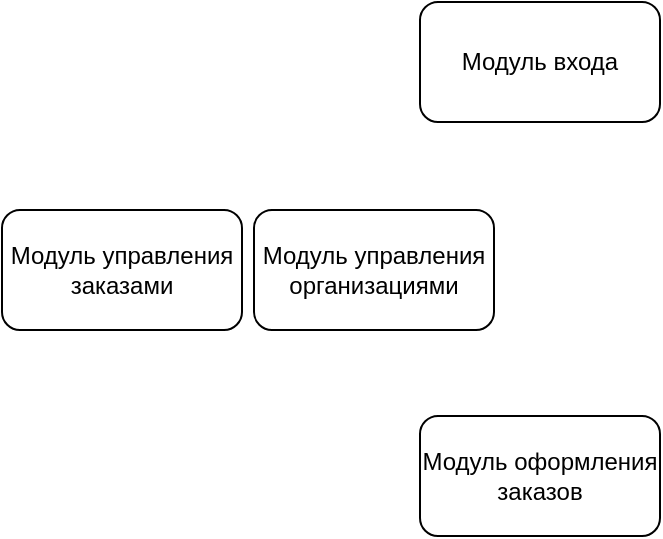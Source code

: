 <mxfile version="25.0.3">
  <diagram name="Страница — 1" id="tnExFFJH4bviw5SdK5DE">
    <mxGraphModel dx="1197" dy="771" grid="0" gridSize="10" guides="1" tooltips="1" connect="1" arrows="1" fold="1" page="0" pageScale="1" pageWidth="827" pageHeight="1169" math="0" shadow="0">
      <root>
        <mxCell id="0" />
        <mxCell id="1" parent="0" />
        <mxCell id="iRgumTczw0-v8ycyqag1-1" value="Модуль входа" style="rounded=1;whiteSpace=wrap;html=1;" vertex="1" parent="1">
          <mxGeometry x="142" y="-4" width="120" height="60" as="geometry" />
        </mxCell>
        <mxCell id="iRgumTczw0-v8ycyqag1-2" value="Модуль оформления заказов" style="rounded=1;whiteSpace=wrap;html=1;" vertex="1" parent="1">
          <mxGeometry x="142" y="203" width="120" height="60" as="geometry" />
        </mxCell>
        <mxCell id="iRgumTczw0-v8ycyqag1-3" value="Модуль управления организациями" style="rounded=1;whiteSpace=wrap;html=1;" vertex="1" parent="1">
          <mxGeometry x="59" y="100" width="120" height="60" as="geometry" />
        </mxCell>
        <mxCell id="iRgumTczw0-v8ycyqag1-4" value="Модуль управления заказами" style="rounded=1;whiteSpace=wrap;html=1;" vertex="1" parent="1">
          <mxGeometry x="-67" y="100" width="120" height="60" as="geometry" />
        </mxCell>
      </root>
    </mxGraphModel>
  </diagram>
</mxfile>
